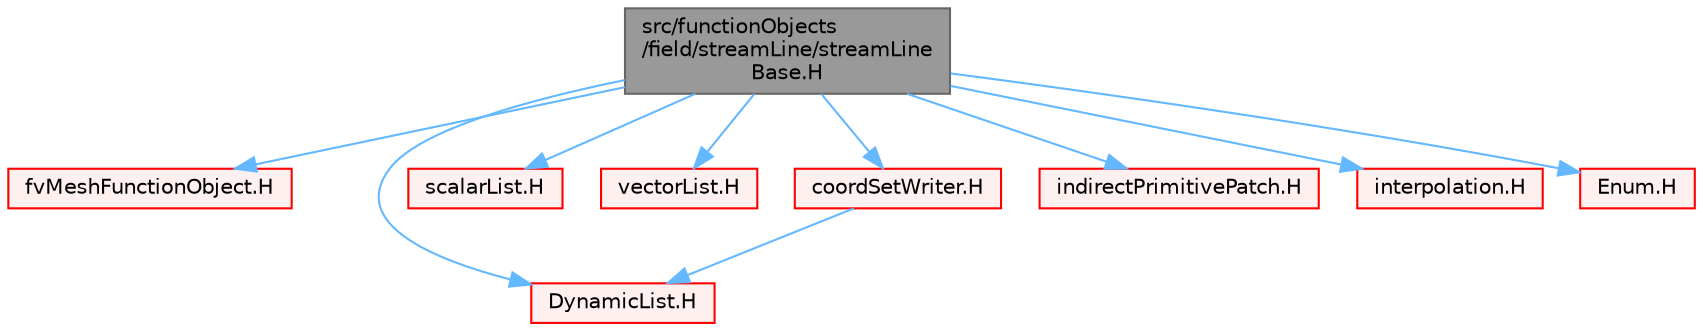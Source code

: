 digraph "src/functionObjects/field/streamLine/streamLineBase.H"
{
 // LATEX_PDF_SIZE
  bgcolor="transparent";
  edge [fontname=Helvetica,fontsize=10,labelfontname=Helvetica,labelfontsize=10];
  node [fontname=Helvetica,fontsize=10,shape=box,height=0.2,width=0.4];
  Node1 [id="Node000001",label="src/functionObjects\l/field/streamLine/streamLine\lBase.H",height=0.2,width=0.4,color="gray40", fillcolor="grey60", style="filled", fontcolor="black",tooltip=" "];
  Node1 -> Node2 [id="edge1_Node000001_Node000002",color="steelblue1",style="solid",tooltip=" "];
  Node2 [id="Node000002",label="fvMeshFunctionObject.H",height=0.2,width=0.4,color="red", fillcolor="#FFF0F0", style="filled",URL="$fvMeshFunctionObject_8H.html",tooltip=" "];
  Node1 -> Node197 [id="edge2_Node000001_Node000197",color="steelblue1",style="solid",tooltip=" "];
  Node197 [id="Node000197",label="DynamicList.H",height=0.2,width=0.4,color="red", fillcolor="#FFF0F0", style="filled",URL="$DynamicList_8H.html",tooltip=" "];
  Node1 -> Node189 [id="edge3_Node000001_Node000189",color="steelblue1",style="solid",tooltip=" "];
  Node189 [id="Node000189",label="scalarList.H",height=0.2,width=0.4,color="red", fillcolor="#FFF0F0", style="filled",URL="$scalarList_8H.html",tooltip=" "];
  Node1 -> Node252 [id="edge4_Node000001_Node000252",color="steelblue1",style="solid",tooltip=" "];
  Node252 [id="Node000252",label="vectorList.H",height=0.2,width=0.4,color="red", fillcolor="#FFF0F0", style="filled",URL="$vectorList_8H.html",tooltip=" "];
  Node1 -> Node254 [id="edge5_Node000001_Node000254",color="steelblue1",style="solid",tooltip=" "];
  Node254 [id="Node000254",label="coordSetWriter.H",height=0.2,width=0.4,color="red", fillcolor="#FFF0F0", style="filled",URL="$coordSetWriter_8H.html",tooltip=" "];
  Node254 -> Node197 [id="edge6_Node000254_Node000197",color="steelblue1",style="solid",tooltip=" "];
  Node1 -> Node281 [id="edge7_Node000001_Node000281",color="steelblue1",style="solid",tooltip=" "];
  Node281 [id="Node000281",label="indirectPrimitivePatch.H",height=0.2,width=0.4,color="red", fillcolor="#FFF0F0", style="filled",URL="$indirectPrimitivePatch_8H.html",tooltip=" "];
  Node1 -> Node306 [id="edge8_Node000001_Node000306",color="steelblue1",style="solid",tooltip=" "];
  Node306 [id="Node000306",label="interpolation.H",height=0.2,width=0.4,color="red", fillcolor="#FFF0F0", style="filled",URL="$interpolation_8H.html",tooltip=" "];
  Node1 -> Node131 [id="edge9_Node000001_Node000131",color="steelblue1",style="solid",tooltip=" "];
  Node131 [id="Node000131",label="Enum.H",height=0.2,width=0.4,color="red", fillcolor="#FFF0F0", style="filled",URL="$Enum_8H.html",tooltip=" "];
}

